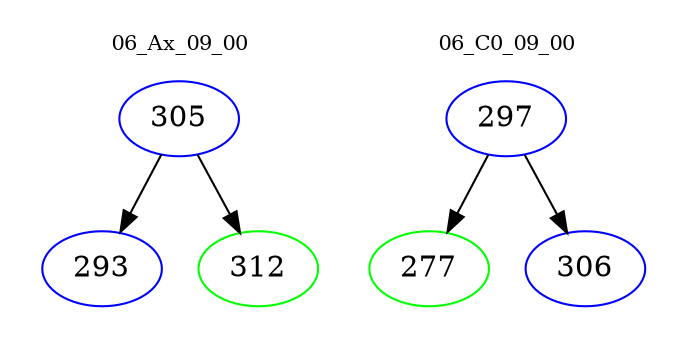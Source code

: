 digraph{
subgraph cluster_0 {
color = white
label = "06_Ax_09_00";
fontsize=10;
T0_305 [label="305", color="blue"]
T0_305 -> T0_293 [color="black"]
T0_293 [label="293", color="blue"]
T0_305 -> T0_312 [color="black"]
T0_312 [label="312", color="green"]
}
subgraph cluster_1 {
color = white
label = "06_C0_09_00";
fontsize=10;
T1_297 [label="297", color="blue"]
T1_297 -> T1_277 [color="black"]
T1_277 [label="277", color="green"]
T1_297 -> T1_306 [color="black"]
T1_306 [label="306", color="blue"]
}
}
